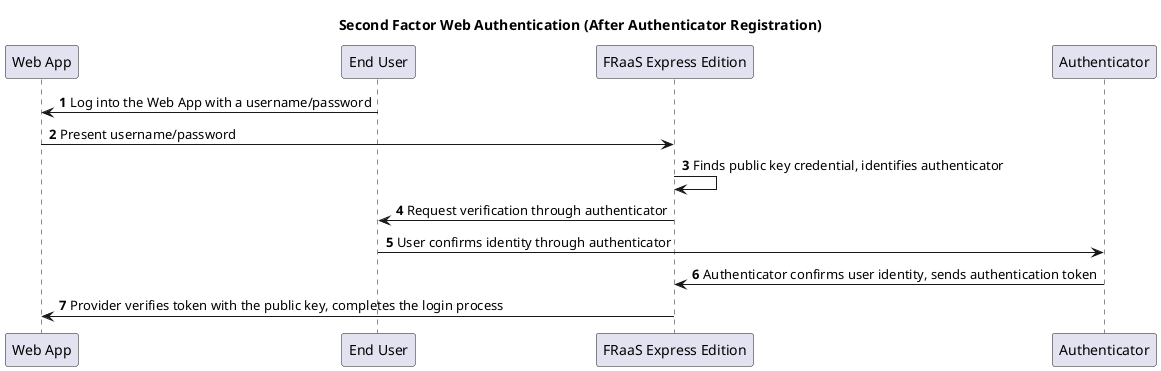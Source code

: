 @startuml


title Second Factor Web Authentication (After Authenticator Registration)
autonumber
  
participant "Web App" as Client
participant "End User" as User
participant "FRaaS Express Edition" as Provider
participant "Authenticator" as Authenticator

User->Client: Log into the Web App with a username/password
  
Client->Provider: Present username/password

Provider->Provider: Finds public key credential, identifies authenticator

Provider->User: Request verification through authenticator

User->Authenticator: User confirms identity through authenticator

Authenticator->Provider: Authenticator confirms user identity, sends authentication token

Provider->Client: Provider verifies token with the public key, completes the login process


@enduml